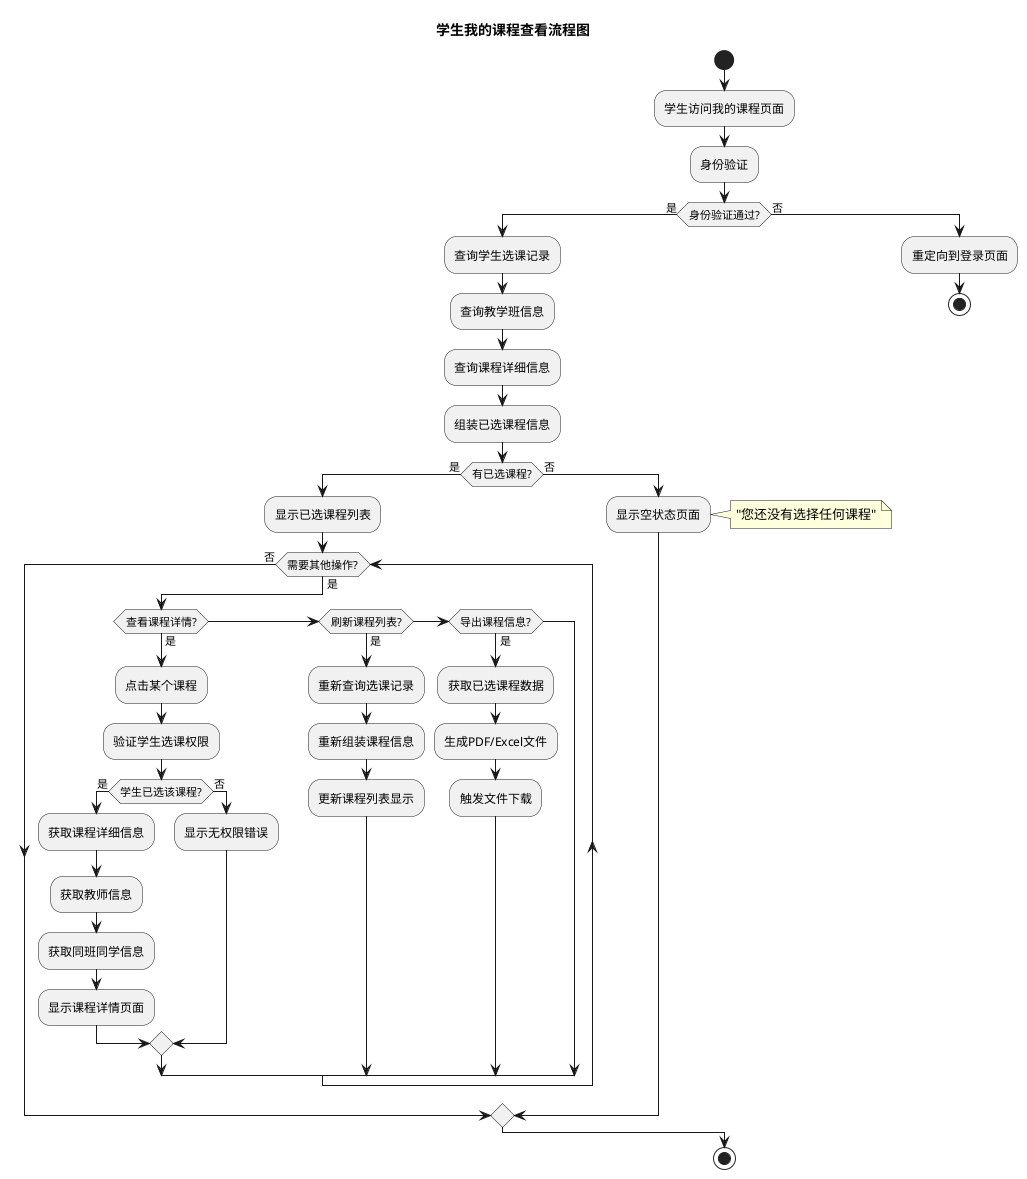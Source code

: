 @startuml 学生我的课程查看流程图
title 学生我的课程查看流程图

start

:学生访问我的课程页面;
:身份验证;

if (身份验证通过?) then (是)
    :查询学生选课记录;
    :查询教学班信息;
    :查询课程详细信息;
    :组装已选课程信息;
    
    if (有已选课程?) then (是)
        :显示已选课程列表;
        
        while (需要其他操作?) is (是)
            if (查看课程详情?) then (是)
                :点击某个课程;
                :验证学生选课权限;
                
                if (学生已选该课程?) then (是)
                    :获取课程详细信息;
                    :获取教师信息;
                    :获取同班同学信息;
                    :显示课程详情页面;
                else (否)
                    :显示无权限错误;
                endif
                
            elseif (刷新课程列表?) then (是)
                :重新查询选课记录;
                :重新组装课程信息;
                :更新课程列表显示;
                
            elseif (导出课程信息?) then (是)
                :获取已选课程数据;
                :生成PDF/Excel文件;
                :触发文件下载;
            endif
        endwhile (否)
    else (否)
        :显示空状态页面;
        note right: "您还没有选择任何课程"
    endif
else (否)
    :重定向到登录页面;
    stop
endif

stop

@enduml 